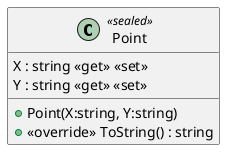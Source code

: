 @startuml
class Point <<sealed>> {
    X : string <<get>> <<set>>
    Y : string <<get>> <<set>>
    + Point(X:string, Y:string)
    + <<override>> ToString() : string
}
@enduml
